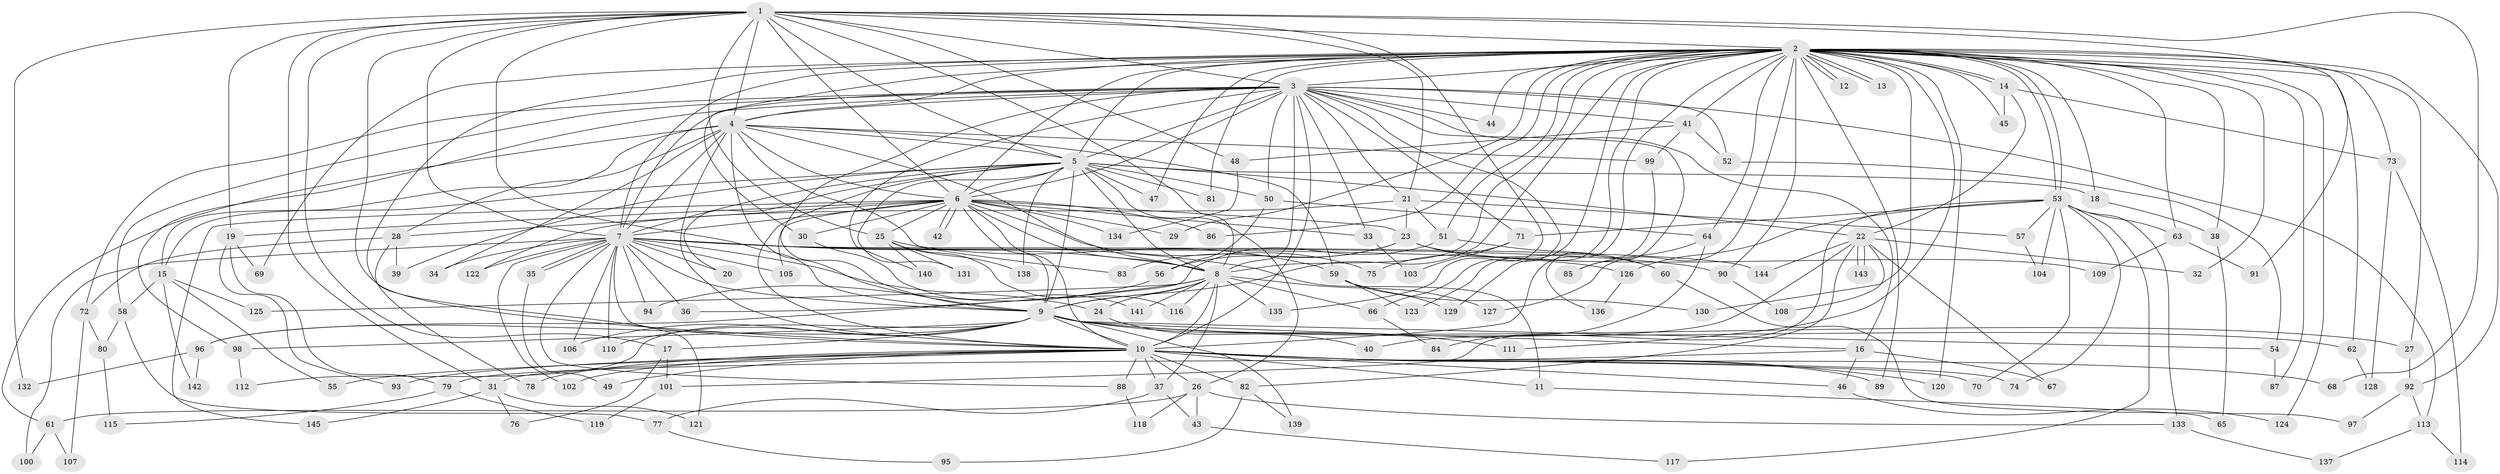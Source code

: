 // Generated by graph-tools (version 1.1) at 2025/25/03/09/25 03:25:39]
// undirected, 145 vertices, 315 edges
graph export_dot {
graph [start="1"]
  node [color=gray90,style=filled];
  1;
  2;
  3;
  4;
  5;
  6;
  7;
  8;
  9;
  10;
  11;
  12;
  13;
  14;
  15;
  16;
  17;
  18;
  19;
  20;
  21;
  22;
  23;
  24;
  25;
  26;
  27;
  28;
  29;
  30;
  31;
  32;
  33;
  34;
  35;
  36;
  37;
  38;
  39;
  40;
  41;
  42;
  43;
  44;
  45;
  46;
  47;
  48;
  49;
  50;
  51;
  52;
  53;
  54;
  55;
  56;
  57;
  58;
  59;
  60;
  61;
  62;
  63;
  64;
  65;
  66;
  67;
  68;
  69;
  70;
  71;
  72;
  73;
  74;
  75;
  76;
  77;
  78;
  79;
  80;
  81;
  82;
  83;
  84;
  85;
  86;
  87;
  88;
  89;
  90;
  91;
  92;
  93;
  94;
  95;
  96;
  97;
  98;
  99;
  100;
  101;
  102;
  103;
  104;
  105;
  106;
  107;
  108;
  109;
  110;
  111;
  112;
  113;
  114;
  115;
  116;
  117;
  118;
  119;
  120;
  121;
  122;
  123;
  124;
  125;
  126;
  127;
  128;
  129;
  130;
  131;
  132;
  133;
  134;
  135;
  136;
  137;
  138;
  139;
  140;
  141;
  142;
  143;
  144;
  145;
  1 -- 2;
  1 -- 3;
  1 -- 4;
  1 -- 5;
  1 -- 6;
  1 -- 7;
  1 -- 8;
  1 -- 9;
  1 -- 10;
  1 -- 17;
  1 -- 19;
  1 -- 21;
  1 -- 25;
  1 -- 31;
  1 -- 48;
  1 -- 68;
  1 -- 91;
  1 -- 132;
  1 -- 135;
  2 -- 3;
  2 -- 4;
  2 -- 5;
  2 -- 6;
  2 -- 7;
  2 -- 8;
  2 -- 9;
  2 -- 10;
  2 -- 12;
  2 -- 12;
  2 -- 13;
  2 -- 13;
  2 -- 14;
  2 -- 14;
  2 -- 18;
  2 -- 27;
  2 -- 29;
  2 -- 30;
  2 -- 32;
  2 -- 38;
  2 -- 41;
  2 -- 44;
  2 -- 45;
  2 -- 47;
  2 -- 51;
  2 -- 53;
  2 -- 53;
  2 -- 62;
  2 -- 63;
  2 -- 64;
  2 -- 69;
  2 -- 73;
  2 -- 81;
  2 -- 86;
  2 -- 87;
  2 -- 89;
  2 -- 90;
  2 -- 92;
  2 -- 111;
  2 -- 120;
  2 -- 121;
  2 -- 123;
  2 -- 124;
  2 -- 127;
  2 -- 129;
  2 -- 130;
  3 -- 4;
  3 -- 5;
  3 -- 6;
  3 -- 7;
  3 -- 8;
  3 -- 9;
  3 -- 10;
  3 -- 16;
  3 -- 21;
  3 -- 33;
  3 -- 41;
  3 -- 44;
  3 -- 50;
  3 -- 52;
  3 -- 58;
  3 -- 66;
  3 -- 71;
  3 -- 72;
  3 -- 85;
  3 -- 98;
  3 -- 113;
  3 -- 140;
  4 -- 5;
  4 -- 6;
  4 -- 7;
  4 -- 8;
  4 -- 9;
  4 -- 10;
  4 -- 15;
  4 -- 28;
  4 -- 34;
  4 -- 59;
  4 -- 61;
  4 -- 83;
  4 -- 99;
  5 -- 6;
  5 -- 7;
  5 -- 8;
  5 -- 9;
  5 -- 10;
  5 -- 15;
  5 -- 18;
  5 -- 20;
  5 -- 22;
  5 -- 26;
  5 -- 39;
  5 -- 47;
  5 -- 50;
  5 -- 81;
  5 -- 131;
  5 -- 138;
  6 -- 7;
  6 -- 8;
  6 -- 9;
  6 -- 10;
  6 -- 19;
  6 -- 23;
  6 -- 25;
  6 -- 28;
  6 -- 29;
  6 -- 30;
  6 -- 33;
  6 -- 42;
  6 -- 42;
  6 -- 75;
  6 -- 86;
  6 -- 105;
  6 -- 134;
  6 -- 145;
  7 -- 8;
  7 -- 9;
  7 -- 10;
  7 -- 11;
  7 -- 20;
  7 -- 24;
  7 -- 34;
  7 -- 35;
  7 -- 35;
  7 -- 36;
  7 -- 88;
  7 -- 90;
  7 -- 94;
  7 -- 100;
  7 -- 102;
  7 -- 105;
  7 -- 106;
  7 -- 110;
  7 -- 122;
  7 -- 126;
  7 -- 144;
  8 -- 9;
  8 -- 10;
  8 -- 24;
  8 -- 36;
  8 -- 37;
  8 -- 66;
  8 -- 116;
  8 -- 125;
  8 -- 127;
  8 -- 135;
  8 -- 141;
  9 -- 10;
  9 -- 16;
  9 -- 17;
  9 -- 27;
  9 -- 54;
  9 -- 62;
  9 -- 96;
  9 -- 98;
  9 -- 106;
  9 -- 110;
  9 -- 111;
  9 -- 112;
  9 -- 139;
  10 -- 11;
  10 -- 26;
  10 -- 31;
  10 -- 37;
  10 -- 46;
  10 -- 49;
  10 -- 55;
  10 -- 68;
  10 -- 70;
  10 -- 74;
  10 -- 78;
  10 -- 82;
  10 -- 88;
  10 -- 89;
  10 -- 93;
  10 -- 102;
  10 -- 120;
  11 -- 65;
  14 -- 22;
  14 -- 45;
  14 -- 73;
  15 -- 55;
  15 -- 58;
  15 -- 125;
  15 -- 142;
  16 -- 46;
  16 -- 67;
  16 -- 79;
  17 -- 76;
  17 -- 101;
  18 -- 38;
  19 -- 69;
  19 -- 79;
  19 -- 93;
  21 -- 23;
  21 -- 51;
  21 -- 57;
  21 -- 122;
  22 -- 32;
  22 -- 40;
  22 -- 67;
  22 -- 82;
  22 -- 108;
  22 -- 143;
  22 -- 143;
  22 -- 144;
  23 -- 56;
  23 -- 60;
  23 -- 83;
  23 -- 109;
  24 -- 40;
  25 -- 59;
  25 -- 116;
  25 -- 131;
  25 -- 138;
  25 -- 140;
  26 -- 43;
  26 -- 61;
  26 -- 118;
  26 -- 133;
  27 -- 92;
  28 -- 39;
  28 -- 72;
  28 -- 78;
  30 -- 141;
  31 -- 76;
  31 -- 121;
  31 -- 145;
  33 -- 103;
  35 -- 49;
  37 -- 43;
  37 -- 77;
  38 -- 65;
  41 -- 48;
  41 -- 52;
  41 -- 99;
  43 -- 117;
  46 -- 124;
  48 -- 134;
  50 -- 56;
  50 -- 64;
  51 -- 60;
  51 -- 96;
  52 -- 54;
  53 -- 57;
  53 -- 63;
  53 -- 70;
  53 -- 71;
  53 -- 74;
  53 -- 101;
  53 -- 104;
  53 -- 117;
  53 -- 126;
  53 -- 133;
  54 -- 87;
  56 -- 94;
  57 -- 104;
  58 -- 77;
  58 -- 80;
  59 -- 123;
  59 -- 129;
  59 -- 130;
  60 -- 97;
  61 -- 100;
  61 -- 107;
  62 -- 128;
  63 -- 91;
  63 -- 109;
  64 -- 84;
  64 -- 85;
  66 -- 84;
  71 -- 75;
  71 -- 103;
  72 -- 80;
  72 -- 107;
  73 -- 114;
  73 -- 128;
  77 -- 95;
  79 -- 115;
  79 -- 119;
  80 -- 115;
  82 -- 95;
  82 -- 139;
  88 -- 118;
  90 -- 108;
  92 -- 97;
  92 -- 113;
  96 -- 132;
  96 -- 142;
  98 -- 112;
  99 -- 136;
  101 -- 119;
  113 -- 114;
  113 -- 137;
  126 -- 136;
  133 -- 137;
}
